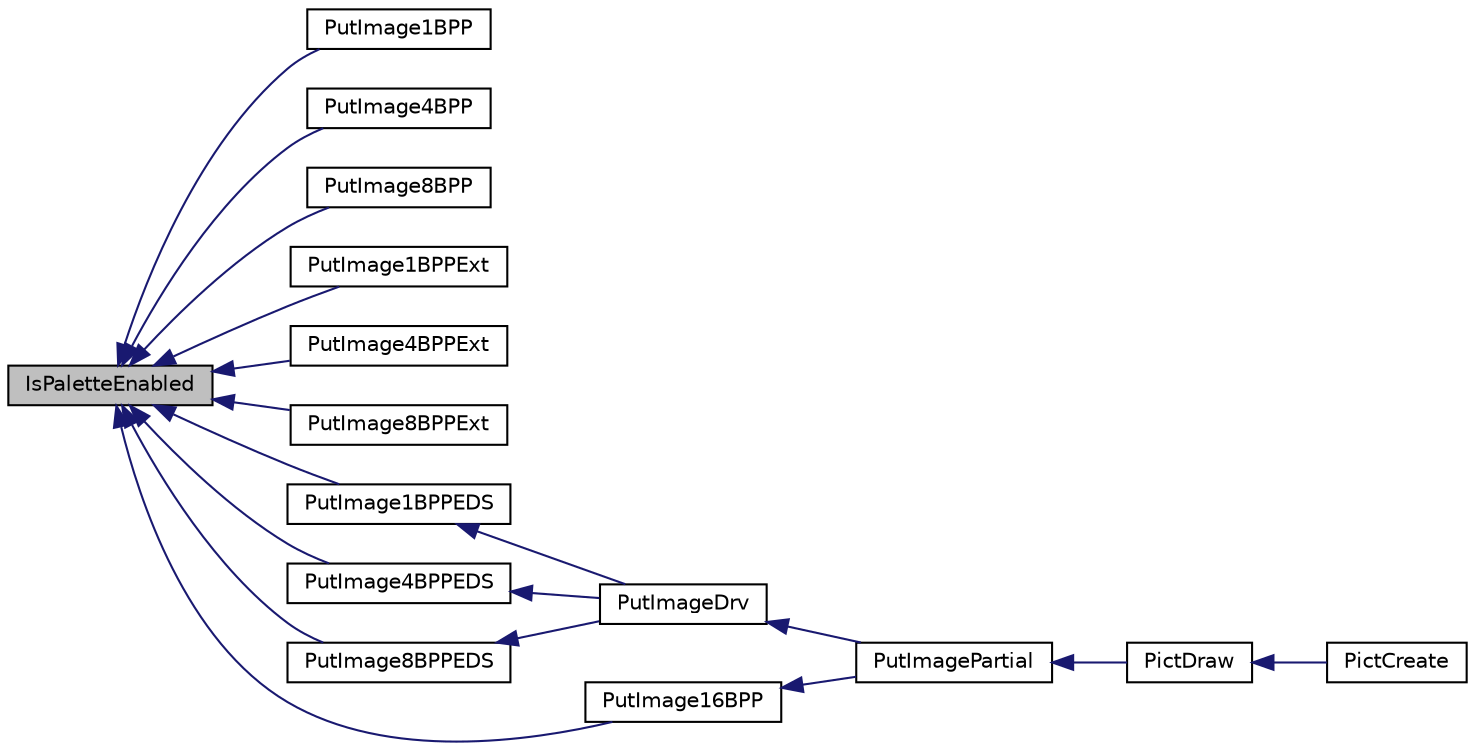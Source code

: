 digraph "IsPaletteEnabled"
{
  edge [fontname="Helvetica",fontsize="10",labelfontname="Helvetica",labelfontsize="10"];
  node [fontname="Helvetica",fontsize="10",shape=record];
  rankdir="LR";
  Node1 [label="IsPaletteEnabled",height=0.2,width=0.4,color="black", fillcolor="grey75", style="filled", fontcolor="black"];
  Node1 -> Node2 [dir="back",color="midnightblue",fontsize="10",style="solid",fontname="Helvetica"];
  Node2 [label="PutImage1BPP",height=0.2,width=0.4,color="black", fillcolor="white", style="filled",URL="$mchp_gfx_drv_8c.html#a1717b4c69ac3827f414a7d0486a7e655"];
  Node1 -> Node3 [dir="back",color="midnightblue",fontsize="10",style="solid",fontname="Helvetica"];
  Node3 [label="PutImage4BPP",height=0.2,width=0.4,color="black", fillcolor="white", style="filled",URL="$mchp_gfx_drv_8c.html#a099026458e3911ba6beb08545ddcdfa9"];
  Node1 -> Node4 [dir="back",color="midnightblue",fontsize="10",style="solid",fontname="Helvetica"];
  Node4 [label="PutImage8BPP",height=0.2,width=0.4,color="black", fillcolor="white", style="filled",URL="$mchp_gfx_drv_8c.html#a1715a28b2e6e02f0baf179dec184f0c8"];
  Node1 -> Node5 [dir="back",color="midnightblue",fontsize="10",style="solid",fontname="Helvetica"];
  Node5 [label="PutImage1BPPExt",height=0.2,width=0.4,color="black", fillcolor="white", style="filled",URL="$mchp_gfx_drv_8c.html#a242fda49b42dd671038ccaf9d205826e"];
  Node1 -> Node6 [dir="back",color="midnightblue",fontsize="10",style="solid",fontname="Helvetica"];
  Node6 [label="PutImage4BPPExt",height=0.2,width=0.4,color="black", fillcolor="white", style="filled",URL="$mchp_gfx_drv_8c.html#a0bc5cf9314b94cbf35785835990cbad2"];
  Node1 -> Node7 [dir="back",color="midnightblue",fontsize="10",style="solid",fontname="Helvetica"];
  Node7 [label="PutImage8BPPExt",height=0.2,width=0.4,color="black", fillcolor="white", style="filled",URL="$mchp_gfx_drv_8c.html#ae117fa53fe06fd586a1c51111fe206ff"];
  Node1 -> Node8 [dir="back",color="midnightblue",fontsize="10",style="solid",fontname="Helvetica"];
  Node8 [label="PutImage1BPPEDS",height=0.2,width=0.4,color="black", fillcolor="white", style="filled",URL="$mchp_gfx_drv_8c.html#a4208b0edc173be1c383303a918036d21"];
  Node8 -> Node9 [dir="back",color="midnightblue",fontsize="10",style="solid",fontname="Helvetica"];
  Node9 [label="PutImageDrv",height=0.2,width=0.4,color="black", fillcolor="white", style="filled",URL="$_display_driver_8h.html#aee191840b313f57571ea4d097776f467"];
  Node9 -> Node10 [dir="back",color="midnightblue",fontsize="10",style="solid",fontname="Helvetica"];
  Node10 [label="PutImagePartial",height=0.2,width=0.4,color="black", fillcolor="white", style="filled",URL="$_primitive_8h.html#a6a90a4795b51e461d8efed81a7f98874"];
  Node10 -> Node11 [dir="back",color="midnightblue",fontsize="10",style="solid",fontname="Helvetica"];
  Node11 [label="PictDraw",height=0.2,width=0.4,color="black", fillcolor="white", style="filled",URL="$_picture_8h.html#a317a09c3c5d88b43a8473d9f3cd29475"];
  Node11 -> Node12 [dir="back",color="midnightblue",fontsize="10",style="solid",fontname="Helvetica"];
  Node12 [label="PictCreate",height=0.2,width=0.4,color="black", fillcolor="white", style="filled",URL="$_picture_8h.html#ae3b4b7d30eb65f8efa26f2f46911f8ac"];
  Node1 -> Node13 [dir="back",color="midnightblue",fontsize="10",style="solid",fontname="Helvetica"];
  Node13 [label="PutImage4BPPEDS",height=0.2,width=0.4,color="black", fillcolor="white", style="filled",URL="$mchp_gfx_drv_8c.html#aa4f334e326f1e32b14b17588dedd6bc7"];
  Node13 -> Node9 [dir="back",color="midnightblue",fontsize="10",style="solid",fontname="Helvetica"];
  Node1 -> Node14 [dir="back",color="midnightblue",fontsize="10",style="solid",fontname="Helvetica"];
  Node14 [label="PutImage8BPPEDS",height=0.2,width=0.4,color="black", fillcolor="white", style="filled",URL="$mchp_gfx_drv_8c.html#a81bfde5cbdba014db52090c770cbf472"];
  Node14 -> Node9 [dir="back",color="midnightblue",fontsize="10",style="solid",fontname="Helvetica"];
  Node1 -> Node15 [dir="back",color="midnightblue",fontsize="10",style="solid",fontname="Helvetica"];
  Node15 [label="PutImage16BPP",height=0.2,width=0.4,color="black", fillcolor="white", style="filled",URL="$_s_s_d1926_8c.html#abb8751f0f584034aef054a06b2bba5f7"];
  Node15 -> Node10 [dir="back",color="midnightblue",fontsize="10",style="solid",fontname="Helvetica"];
}

